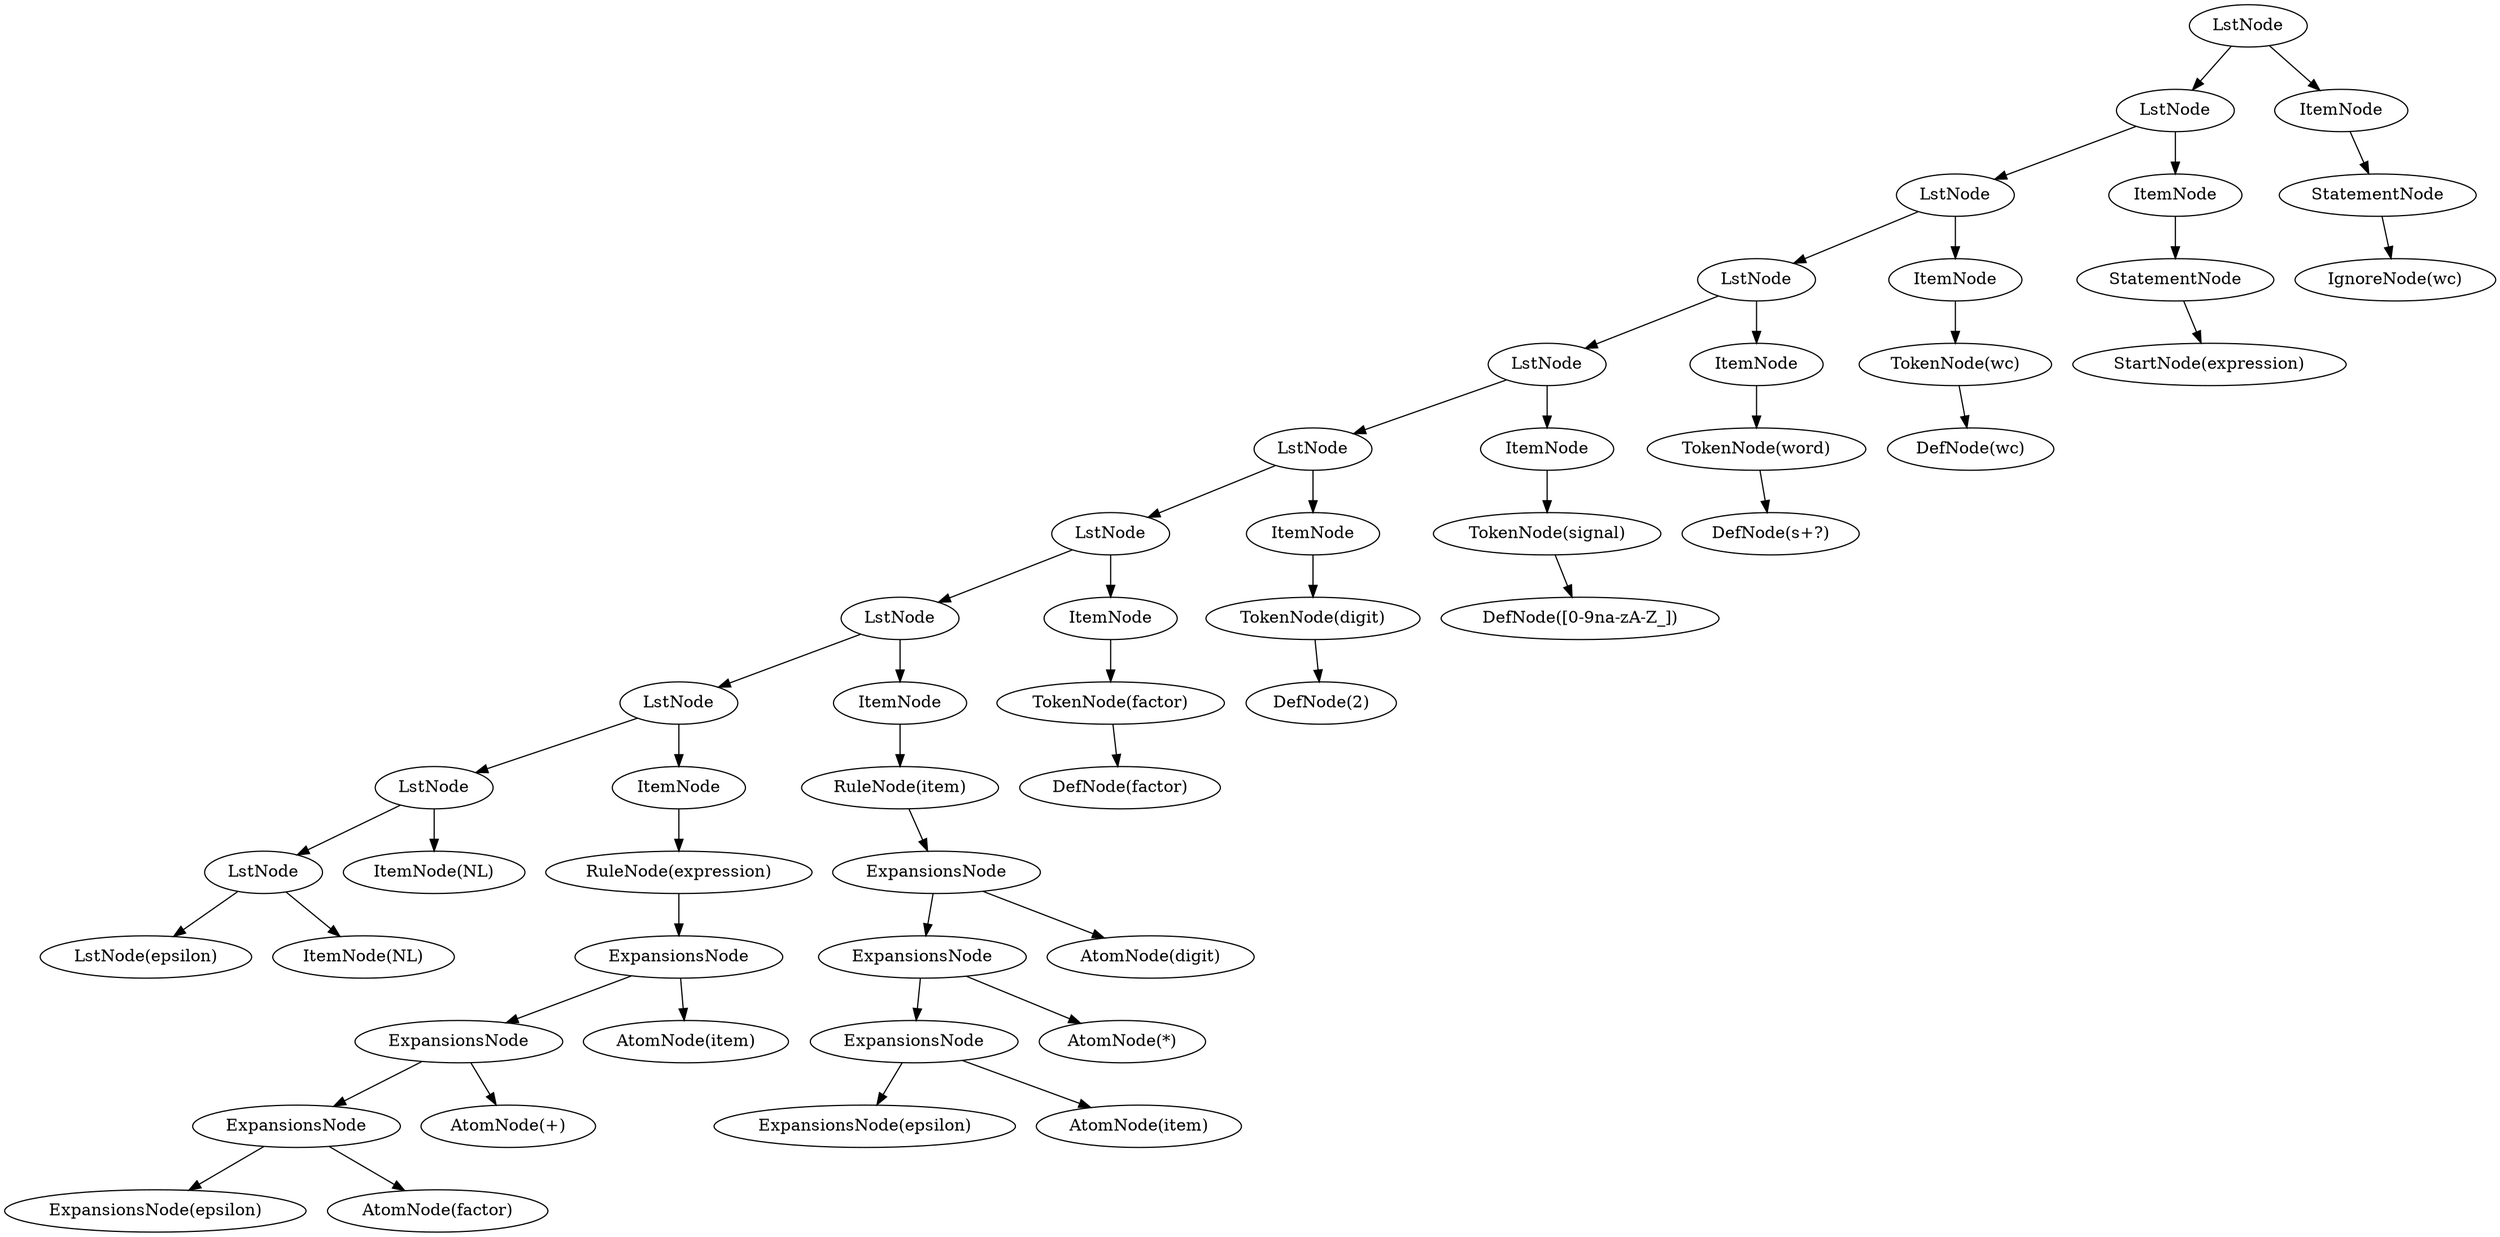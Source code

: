 digraph syntaxTree {
aA01[label="LstNode"];
bB12[label="LstNode"];
cC23[label="LstNode"];
dD34[label="LstNode"];
eE45[label="LstNode"];
fF56[label="LstNode"];
gG67[label="LstNode"];
hH78[label="LstNode"];
iI89[label="LstNode"];
jJ90[label="LstNode"];
kK01[label="LstNode"];
lL12[label="LstNode(epsilon)"];
mM23[label="ItemNode(NL)"];
nN34[label="ItemNode(NL)"];
oO45[label="ItemNode"];
pP56[label="RuleNode(expression)"];
qQ67[label="ExpansionsNode"];
rR78[label="ExpansionsNode"];
sS89[label="ExpansionsNode"];
tT90[label="ExpansionsNode(epsilon)"];
uU01[label="AtomNode(factor)"];
vV12[label="AtomNode(+)"];
wW23[label="AtomNode(item)"];
xX34[label="ItemNode"];
yY45[label="RuleNode(item)"];
zZ56[label="ExpansionsNode"];
aA67[label="ExpansionsNode"];
bB78[label="ExpansionsNode"];
cC89[label="ExpansionsNode(epsilon)"];
dD90[label="AtomNode(item)"];
eE01[label="AtomNode(*)"];
fF12[label="AtomNode(digit)"];
gG23[label="ItemNode"];
hH34[label="TokenNode(factor)"];
iI45[label="DefNode(factor)"];
jJ56[label="ItemNode"];
kK67[label="TokenNode(digit)"];
lL78[label="DefNode(2)"];
mM89[label="ItemNode"];
nN90[label="TokenNode(signal)"];
oO01[label="DefNode([0-9na-zA-Z_])"];
pP12[label="ItemNode"];
qQ23[label="TokenNode(word)"];
rR34[label="DefNode(\s+?)"];
sS45[label="ItemNode"];
tT56[label="TokenNode(wc)"];
uU67[label="DefNode(wc)"];
vV78[label="ItemNode"];
wW89[label="StatementNode"]
xX90[label="StartNode(expression)"]yY01[label="ItemNode"];
zZ12[label="StatementNode"]
aA23[label="IgnoreNode(wc)"]kK01->lL12
kK01->mM23
jJ90->kK01
jJ90->nN34
iI89->jJ90
sS89->tT90
sS89->uU01
rR78->sS89
rR78->vV12
qQ67->rR78
qQ67->wW23
pP56->qQ67
oO45->pP56
iI89->oO45
hH78->iI89
bB78->cC89
bB78->dD90
aA67->bB78
aA67->eE01
zZ56->aA67
zZ56->fF12
yY45->zZ56
xX34->yY45
hH78->xX34
gG67->hH78
hH34->iI45
gG23->hH34
gG67->gG23
fF56->gG67
kK67->lL78
jJ56->kK67
fF56->jJ56
eE45->fF56
nN90->oO01
mM89->nN90
eE45->mM89
dD34->eE45
qQ23->rR34
pP12->qQ23
dD34->pP12
cC23->dD34
tT56->uU67
sS45->tT56
cC23->sS45
bB12->cC23
wW89->xX90
vV78->wW89
bB12->vV78
aA01->bB12
zZ12->aA23
yY01->zZ12
aA01->yY01
}
